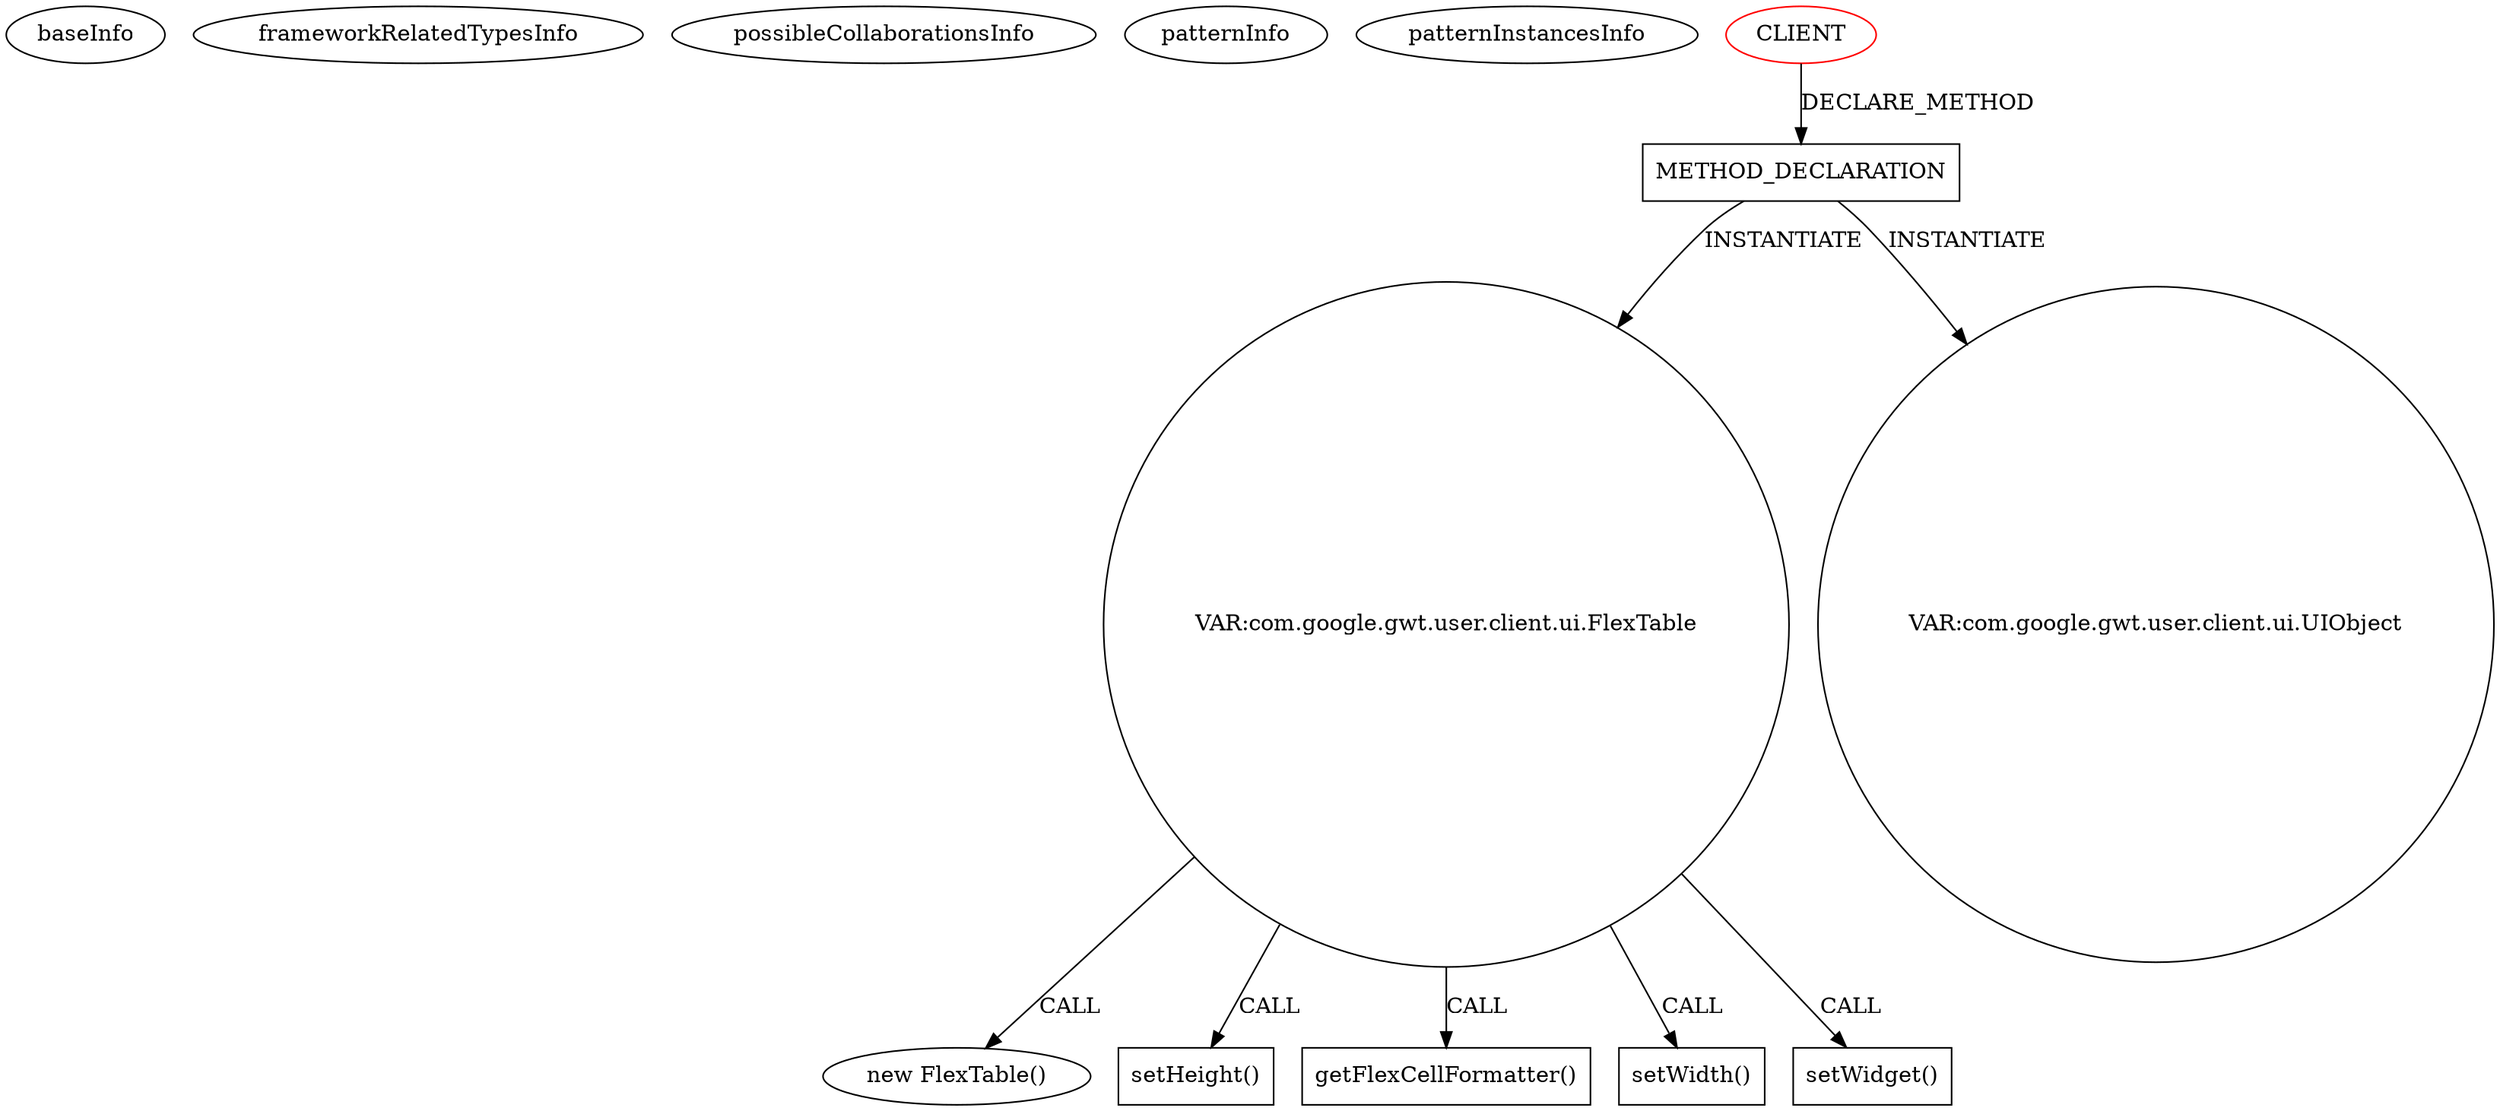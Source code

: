 digraph {
baseInfo[graphId=1091,category="pattern",isAnonymous=false,possibleRelation=false]
frameworkRelatedTypesInfo[]
possibleCollaborationsInfo[]
patternInfo[frequency=2.0,patternRootClient=0]
patternInstancesInfo[0="MainMain-ChatCafeine~/MainMain-ChatCafeine/ChatCafeine-master/ChatCafeine/src/sources/client/vue/administration/AdminPanel.java~AdminPanel~204",1="MainMain-ChatCafeine~/MainMain-ChatCafeine/ChatCafeine-master/ChatCafeine/src/sources/client/vue/accueil/AccueilPanel.java~AccueilPanel~198"]
183[label="new FlexTable()",vertexType="CONSTRUCTOR_CALL",isFrameworkType=false]
184[label="VAR:com.google.gwt.user.client.ui.FlexTable",vertexType="VARIABLE_EXPRESION",isFrameworkType=false,shape=circle]
191[label="setHeight()",vertexType="INSIDE_CALL",isFrameworkType=false,shape=box]
193[label="getFlexCellFormatter()",vertexType="INSIDE_CALL",isFrameworkType=false,shape=box]
189[label="setWidth()",vertexType="INSIDE_CALL",isFrameworkType=false,shape=box]
169[label="METHOD_DECLARATION",vertexType="CLIENT_METHOD_DECLARATION",isFrameworkType=false,shape=box]
0[label="CLIENT",vertexType="ROOT_CLIENT_CLASS_DECLARATION",isFrameworkType=false,color=red]
173[label="VAR:com.google.gwt.user.client.ui.UIObject",vertexType="VARIABLE_EXPRESION",isFrameworkType=false,shape=circle]
265[label="setWidget()",vertexType="INSIDE_CALL",isFrameworkType=false,shape=box]
184->265[label="CALL"]
184->189[label="CALL"]
169->173[label="INSTANTIATE"]
184->183[label="CALL"]
0->169[label="DECLARE_METHOD"]
169->184[label="INSTANTIATE"]
184->191[label="CALL"]
184->193[label="CALL"]
}
